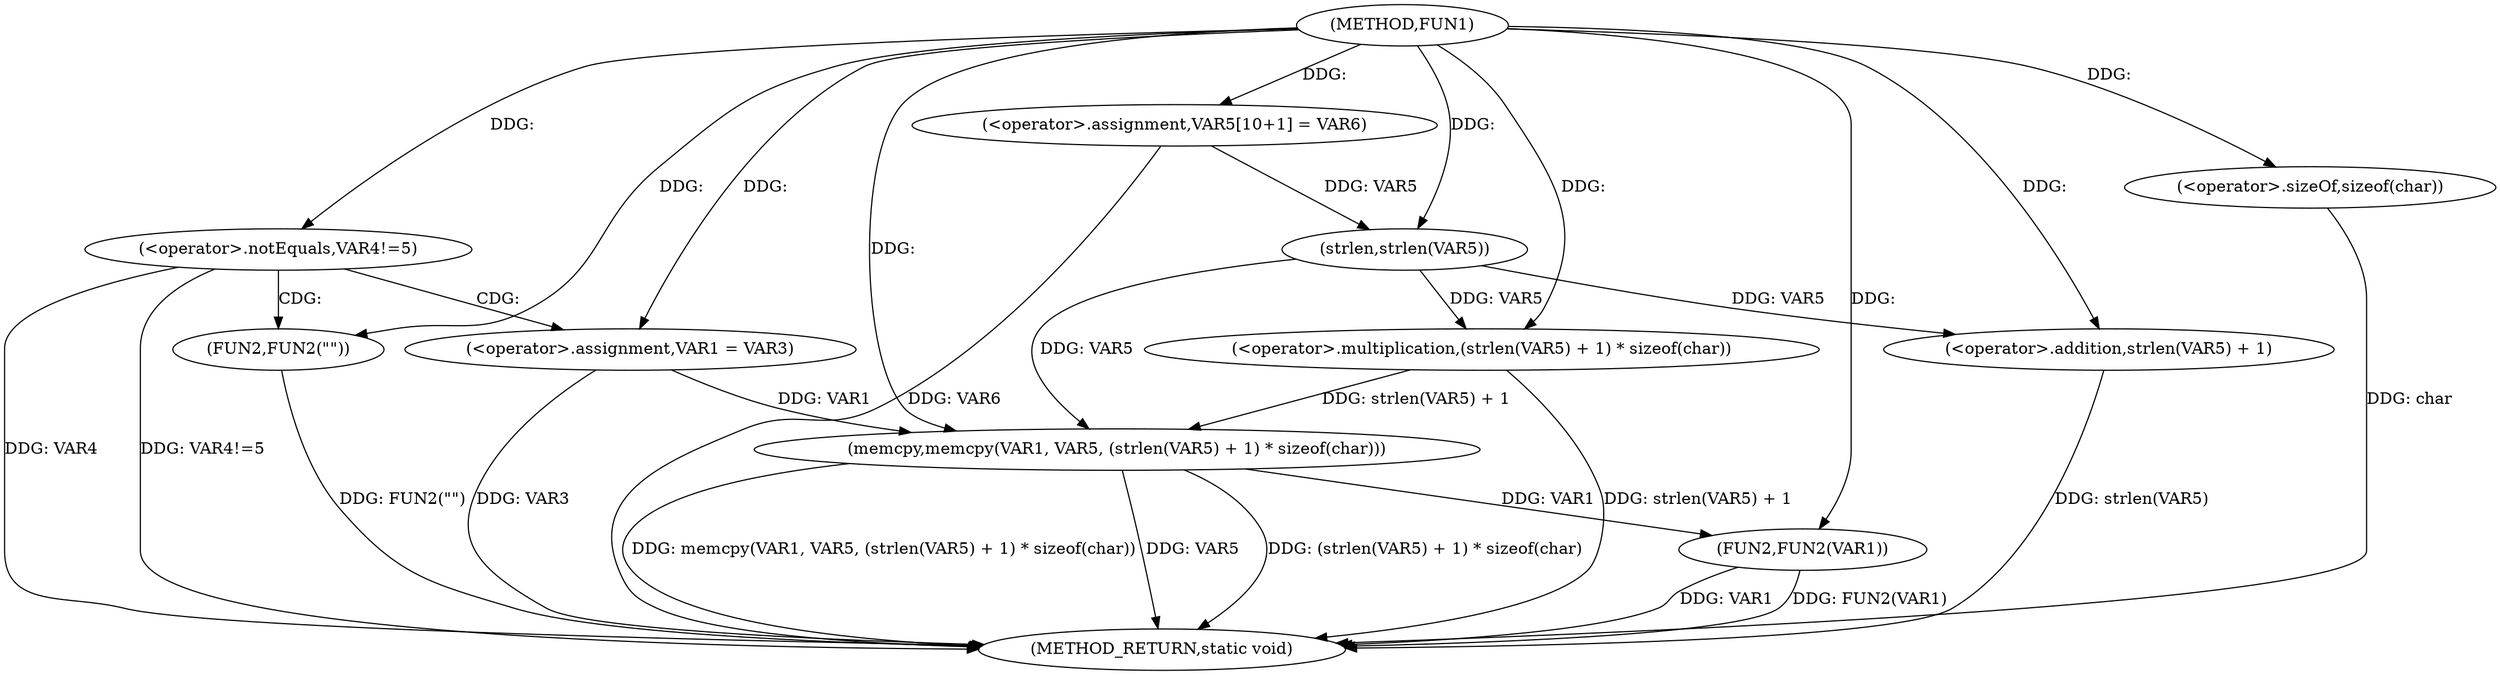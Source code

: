 digraph FUN1 {  
"1000100" [label = "(METHOD,FUN1)" ]
"1000134" [label = "(METHOD_RETURN,static void)" ]
"1000106" [label = "(<operator>.notEquals,VAR4!=5)" ]
"1000110" [label = "(FUN2,FUN2(\"\"))" ]
"1000114" [label = "(<operator>.assignment,VAR1 = VAR3)" ]
"1000119" [label = "(<operator>.assignment,VAR5[10+1] = VAR6)" ]
"1000122" [label = "(memcpy,memcpy(VAR1, VAR5, (strlen(VAR5) + 1) * sizeof(char)))" ]
"1000125" [label = "(<operator>.multiplication,(strlen(VAR5) + 1) * sizeof(char))" ]
"1000126" [label = "(<operator>.addition,strlen(VAR5) + 1)" ]
"1000127" [label = "(strlen,strlen(VAR5))" ]
"1000130" [label = "(<operator>.sizeOf,sizeof(char))" ]
"1000132" [label = "(FUN2,FUN2(VAR1))" ]
  "1000122" -> "1000134"  [ label = "DDG: (strlen(VAR5) + 1) * sizeof(char)"] 
  "1000106" -> "1000134"  [ label = "DDG: VAR4"] 
  "1000132" -> "1000134"  [ label = "DDG: FUN2(VAR1)"] 
  "1000119" -> "1000134"  [ label = "DDG: VAR6"] 
  "1000126" -> "1000134"  [ label = "DDG: strlen(VAR5)"] 
  "1000132" -> "1000134"  [ label = "DDG: VAR1"] 
  "1000110" -> "1000134"  [ label = "DDG: FUN2(\"\")"] 
  "1000122" -> "1000134"  [ label = "DDG: memcpy(VAR1, VAR5, (strlen(VAR5) + 1) * sizeof(char))"] 
  "1000114" -> "1000134"  [ label = "DDG: VAR3"] 
  "1000106" -> "1000134"  [ label = "DDG: VAR4!=5"] 
  "1000125" -> "1000134"  [ label = "DDG: strlen(VAR5) + 1"] 
  "1000130" -> "1000134"  [ label = "DDG: char"] 
  "1000122" -> "1000134"  [ label = "DDG: VAR5"] 
  "1000100" -> "1000106"  [ label = "DDG: "] 
  "1000100" -> "1000110"  [ label = "DDG: "] 
  "1000100" -> "1000114"  [ label = "DDG: "] 
  "1000100" -> "1000119"  [ label = "DDG: "] 
  "1000114" -> "1000122"  [ label = "DDG: VAR1"] 
  "1000100" -> "1000122"  [ label = "DDG: "] 
  "1000127" -> "1000122"  [ label = "DDG: VAR5"] 
  "1000125" -> "1000122"  [ label = "DDG: strlen(VAR5) + 1"] 
  "1000127" -> "1000125"  [ label = "DDG: VAR5"] 
  "1000100" -> "1000125"  [ label = "DDG: "] 
  "1000127" -> "1000126"  [ label = "DDG: VAR5"] 
  "1000119" -> "1000127"  [ label = "DDG: VAR5"] 
  "1000100" -> "1000127"  [ label = "DDG: "] 
  "1000100" -> "1000126"  [ label = "DDG: "] 
  "1000100" -> "1000130"  [ label = "DDG: "] 
  "1000122" -> "1000132"  [ label = "DDG: VAR1"] 
  "1000100" -> "1000132"  [ label = "DDG: "] 
  "1000106" -> "1000110"  [ label = "CDG: "] 
  "1000106" -> "1000114"  [ label = "CDG: "] 
}
